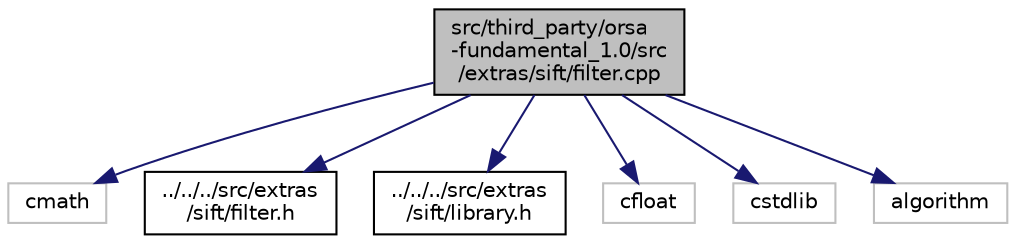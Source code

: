 digraph "src/third_party/orsa-fundamental_1.0/src/extras/sift/filter.cpp"
{
  edge [fontname="Helvetica",fontsize="10",labelfontname="Helvetica",labelfontsize="10"];
  node [fontname="Helvetica",fontsize="10",shape=record];
  Node1 [label="src/third_party/orsa\l-fundamental_1.0/src\l/extras/sift/filter.cpp",height=0.2,width=0.4,color="black", fillcolor="grey75", style="filled", fontcolor="black"];
  Node1 -> Node2 [color="midnightblue",fontsize="10",style="solid"];
  Node2 [label="cmath",height=0.2,width=0.4,color="grey75", fillcolor="white", style="filled"];
  Node1 -> Node3 [color="midnightblue",fontsize="10",style="solid"];
  Node3 [label="../../../src/extras\l/sift/filter.h",height=0.2,width=0.4,color="black", fillcolor="white", style="filled",URL="$filter_8h.html"];
  Node1 -> Node4 [color="midnightblue",fontsize="10",style="solid"];
  Node4 [label="../../../src/extras\l/sift/library.h",height=0.2,width=0.4,color="black", fillcolor="white", style="filled",URL="$library_8h.html"];
  Node1 -> Node5 [color="midnightblue",fontsize="10",style="solid"];
  Node5 [label="cfloat",height=0.2,width=0.4,color="grey75", fillcolor="white", style="filled"];
  Node1 -> Node6 [color="midnightblue",fontsize="10",style="solid"];
  Node6 [label="cstdlib",height=0.2,width=0.4,color="grey75", fillcolor="white", style="filled"];
  Node1 -> Node7 [color="midnightblue",fontsize="10",style="solid"];
  Node7 [label="algorithm",height=0.2,width=0.4,color="grey75", fillcolor="white", style="filled"];
}
